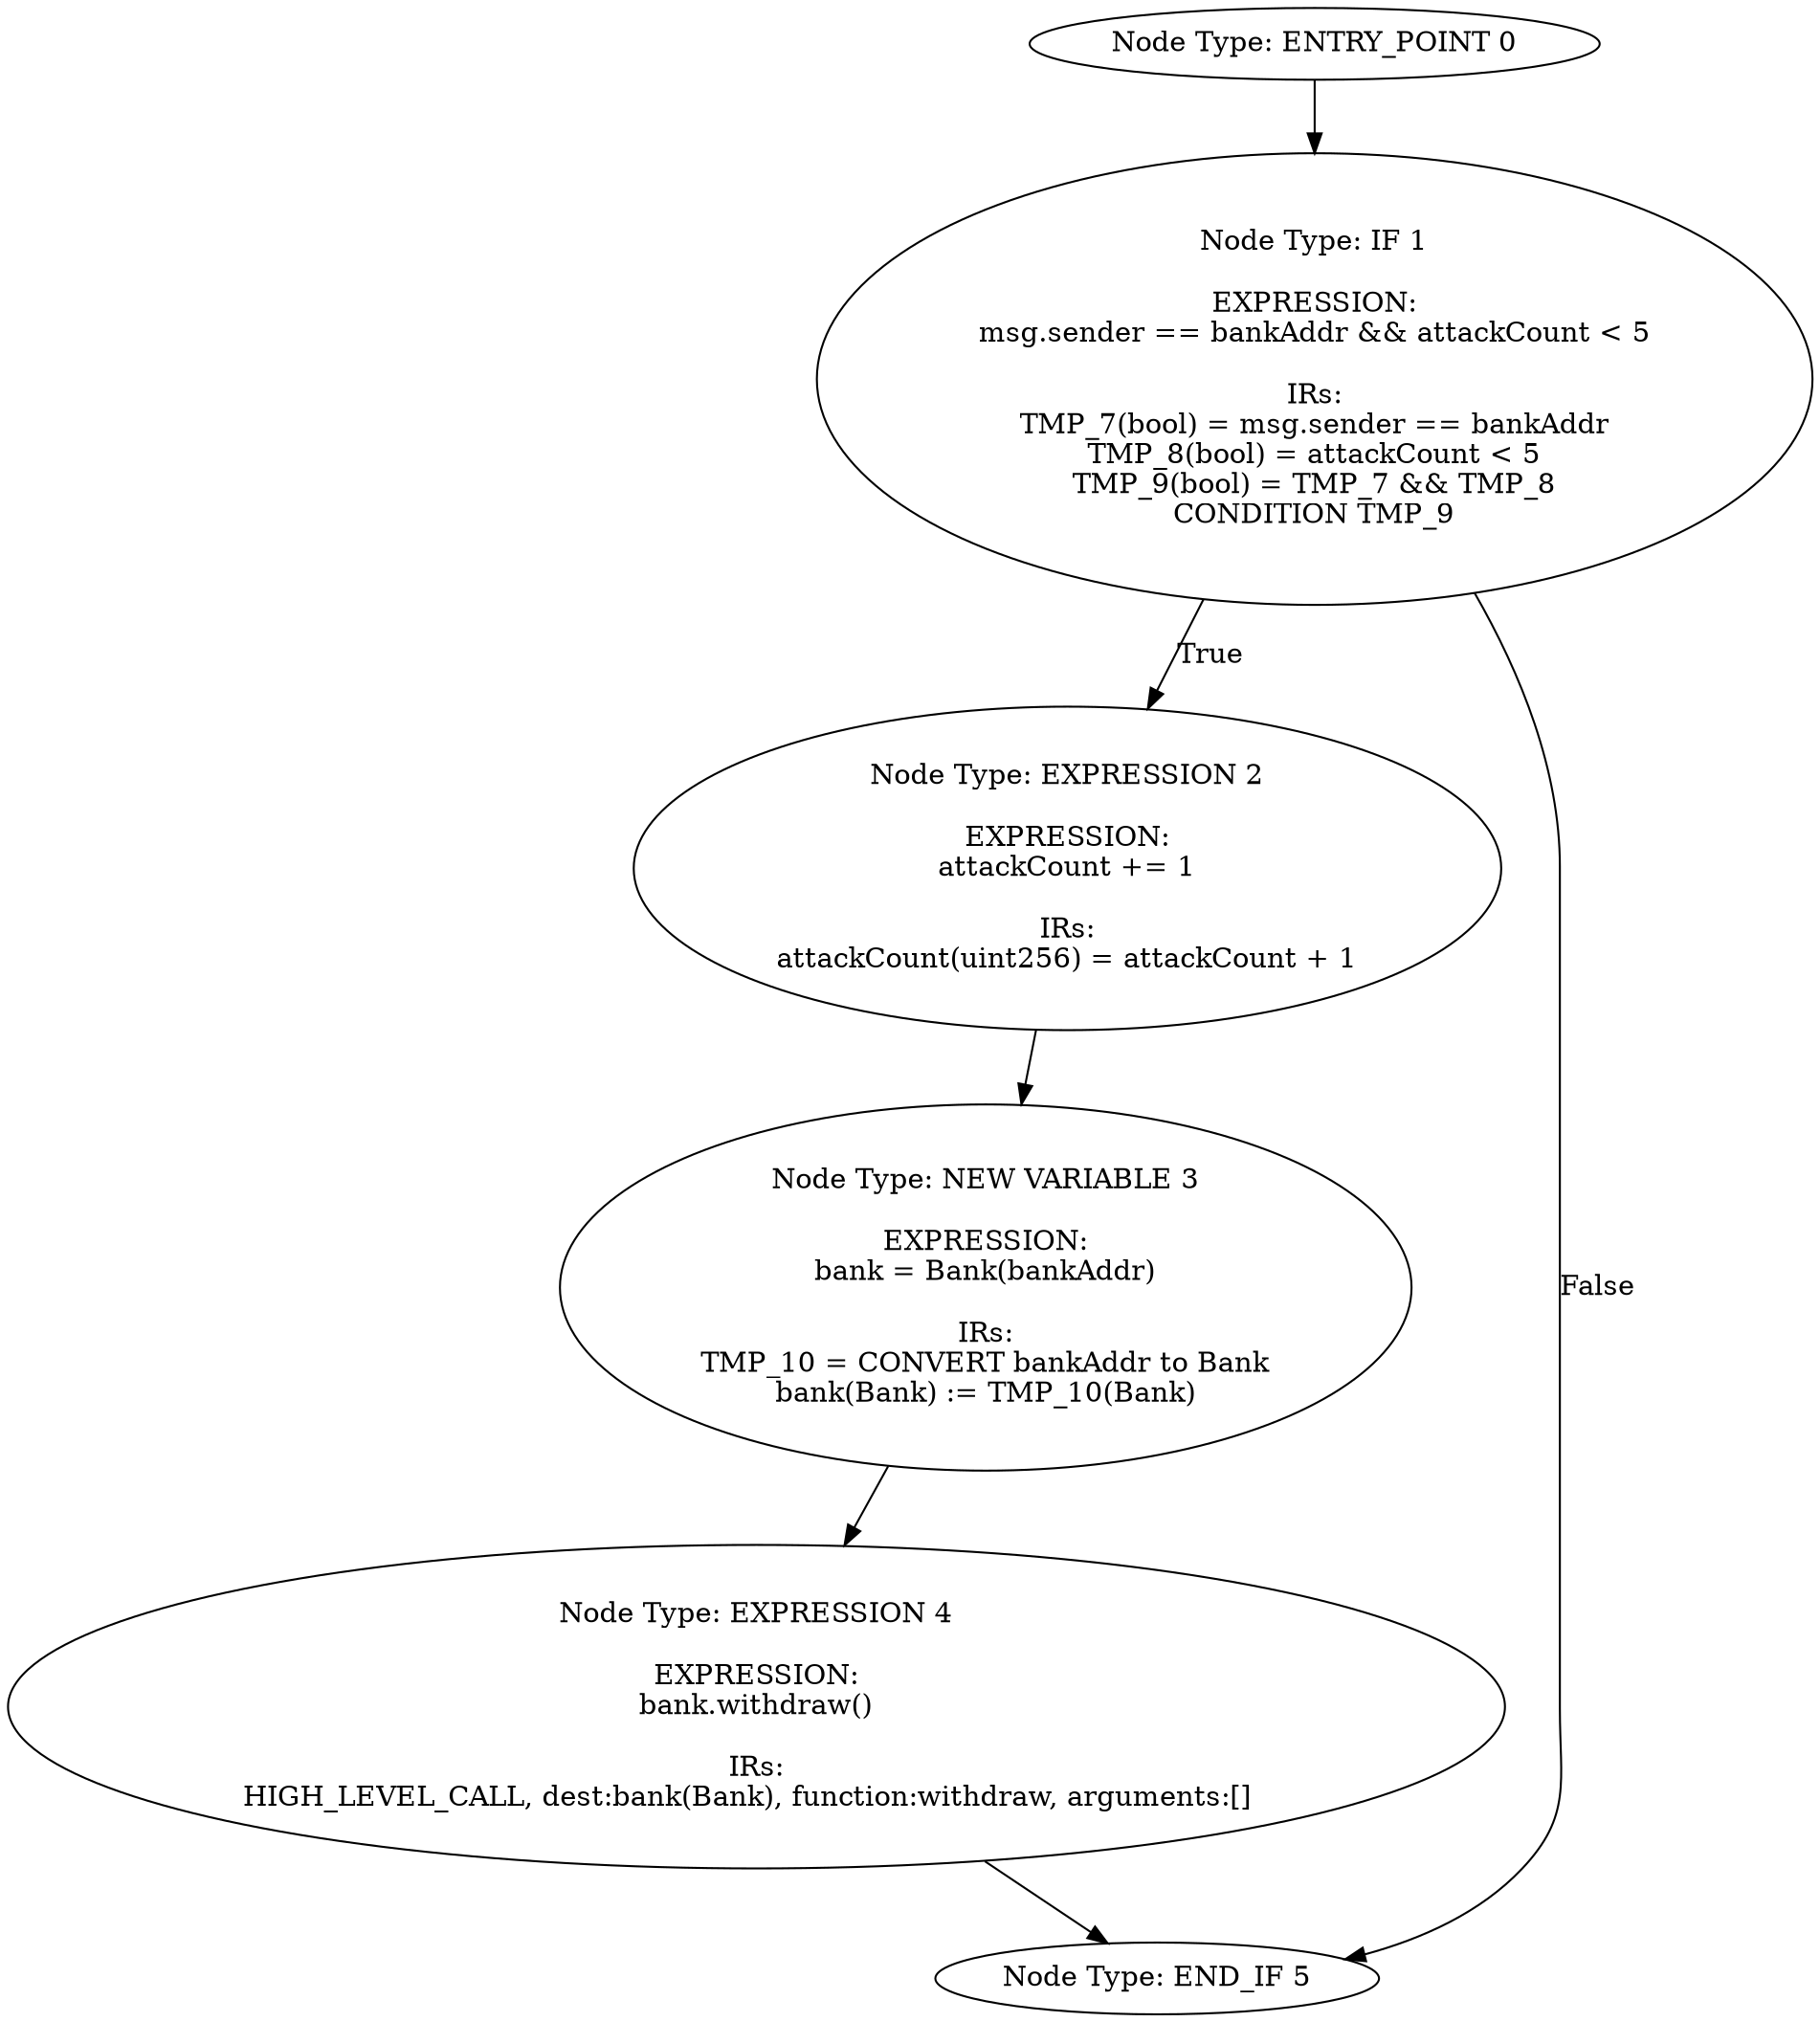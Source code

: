 digraph{
0[label="Node Type: ENTRY_POINT 0
"];
0->1;
1[label="Node Type: IF 1

EXPRESSION:
msg.sender == bankAddr && attackCount < 5

IRs:
TMP_7(bool) = msg.sender == bankAddr
TMP_8(bool) = attackCount < 5
TMP_9(bool) = TMP_7 && TMP_8
CONDITION TMP_9"];
1->2[label="True"];
1->5[label="False"];
2[label="Node Type: EXPRESSION 2

EXPRESSION:
attackCount += 1

IRs:
attackCount(uint256) = attackCount + 1"];
2->3;
3[label="Node Type: NEW VARIABLE 3

EXPRESSION:
bank = Bank(bankAddr)

IRs:
TMP_10 = CONVERT bankAddr to Bank
bank(Bank) := TMP_10(Bank)"];
3->4;
4[label="Node Type: EXPRESSION 4

EXPRESSION:
bank.withdraw()

IRs:
HIGH_LEVEL_CALL, dest:bank(Bank), function:withdraw, arguments:[]  "];
4->5;
5[label="Node Type: END_IF 5
"];
}

